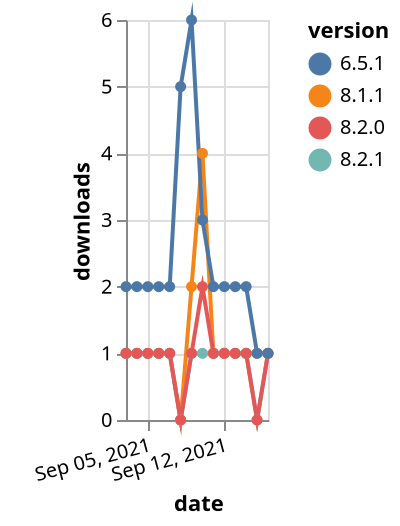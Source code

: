 {"$schema": "https://vega.github.io/schema/vega-lite/v5.json", "description": "A simple bar chart with embedded data.", "data": {"values": [{"date": "2021-09-03", "total": 739, "delta": 1, "version": "8.1.1"}, {"date": "2021-09-04", "total": 740, "delta": 1, "version": "8.1.1"}, {"date": "2021-09-05", "total": 741, "delta": 1, "version": "8.1.1"}, {"date": "2021-09-06", "total": 742, "delta": 1, "version": "8.1.1"}, {"date": "2021-09-07", "total": 743, "delta": 1, "version": "8.1.1"}, {"date": "2021-09-08", "total": 743, "delta": 0, "version": "8.1.1"}, {"date": "2021-09-09", "total": 745, "delta": 2, "version": "8.1.1"}, {"date": "2021-09-10", "total": 749, "delta": 4, "version": "8.1.1"}, {"date": "2021-09-11", "total": 750, "delta": 1, "version": "8.1.1"}, {"date": "2021-09-12", "total": 751, "delta": 1, "version": "8.1.1"}, {"date": "2021-09-13", "total": 752, "delta": 1, "version": "8.1.1"}, {"date": "2021-09-14", "total": 753, "delta": 1, "version": "8.1.1"}, {"date": "2021-09-15", "total": 754, "delta": 1, "version": "8.1.1"}, {"date": "2021-09-16", "total": 755, "delta": 1, "version": "8.1.1"}, {"date": "2021-09-03", "total": 136, "delta": 1, "version": "8.2.1"}, {"date": "2021-09-04", "total": 137, "delta": 1, "version": "8.2.1"}, {"date": "2021-09-05", "total": 138, "delta": 1, "version": "8.2.1"}, {"date": "2021-09-06", "total": 139, "delta": 1, "version": "8.2.1"}, {"date": "2021-09-07", "total": 140, "delta": 1, "version": "8.2.1"}, {"date": "2021-09-08", "total": 140, "delta": 0, "version": "8.2.1"}, {"date": "2021-09-09", "total": 141, "delta": 1, "version": "8.2.1"}, {"date": "2021-09-10", "total": 142, "delta": 1, "version": "8.2.1"}, {"date": "2021-09-11", "total": 143, "delta": 1, "version": "8.2.1"}, {"date": "2021-09-12", "total": 144, "delta": 1, "version": "8.2.1"}, {"date": "2021-09-13", "total": 145, "delta": 1, "version": "8.2.1"}, {"date": "2021-09-14", "total": 146, "delta": 1, "version": "8.2.1"}, {"date": "2021-09-15", "total": 146, "delta": 0, "version": "8.2.1"}, {"date": "2021-09-16", "total": 147, "delta": 1, "version": "8.2.1"}, {"date": "2021-09-03", "total": 132, "delta": 1, "version": "8.2.0"}, {"date": "2021-09-04", "total": 133, "delta": 1, "version": "8.2.0"}, {"date": "2021-09-05", "total": 134, "delta": 1, "version": "8.2.0"}, {"date": "2021-09-06", "total": 135, "delta": 1, "version": "8.2.0"}, {"date": "2021-09-07", "total": 136, "delta": 1, "version": "8.2.0"}, {"date": "2021-09-08", "total": 136, "delta": 0, "version": "8.2.0"}, {"date": "2021-09-09", "total": 137, "delta": 1, "version": "8.2.0"}, {"date": "2021-09-10", "total": 139, "delta": 2, "version": "8.2.0"}, {"date": "2021-09-11", "total": 140, "delta": 1, "version": "8.2.0"}, {"date": "2021-09-12", "total": 141, "delta": 1, "version": "8.2.0"}, {"date": "2021-09-13", "total": 142, "delta": 1, "version": "8.2.0"}, {"date": "2021-09-14", "total": 143, "delta": 1, "version": "8.2.0"}, {"date": "2021-09-15", "total": 143, "delta": 0, "version": "8.2.0"}, {"date": "2021-09-16", "total": 144, "delta": 1, "version": "8.2.0"}, {"date": "2021-09-03", "total": 4997, "delta": 2, "version": "6.5.1"}, {"date": "2021-09-04", "total": 4999, "delta": 2, "version": "6.5.1"}, {"date": "2021-09-05", "total": 5001, "delta": 2, "version": "6.5.1"}, {"date": "2021-09-06", "total": 5003, "delta": 2, "version": "6.5.1"}, {"date": "2021-09-07", "total": 5005, "delta": 2, "version": "6.5.1"}, {"date": "2021-09-08", "total": 5010, "delta": 5, "version": "6.5.1"}, {"date": "2021-09-09", "total": 5016, "delta": 6, "version": "6.5.1"}, {"date": "2021-09-10", "total": 5019, "delta": 3, "version": "6.5.1"}, {"date": "2021-09-11", "total": 5021, "delta": 2, "version": "6.5.1"}, {"date": "2021-09-12", "total": 5023, "delta": 2, "version": "6.5.1"}, {"date": "2021-09-13", "total": 5025, "delta": 2, "version": "6.5.1"}, {"date": "2021-09-14", "total": 5027, "delta": 2, "version": "6.5.1"}, {"date": "2021-09-15", "total": 5028, "delta": 1, "version": "6.5.1"}, {"date": "2021-09-16", "total": 5029, "delta": 1, "version": "6.5.1"}]}, "width": "container", "mark": {"type": "line", "point": {"filled": true}}, "encoding": {"x": {"field": "date", "type": "temporal", "timeUnit": "yearmonthdate", "title": "date", "axis": {"labelAngle": -15}}, "y": {"field": "delta", "type": "quantitative", "title": "downloads"}, "color": {"field": "version", "type": "nominal"}, "tooltip": {"field": "delta"}}}